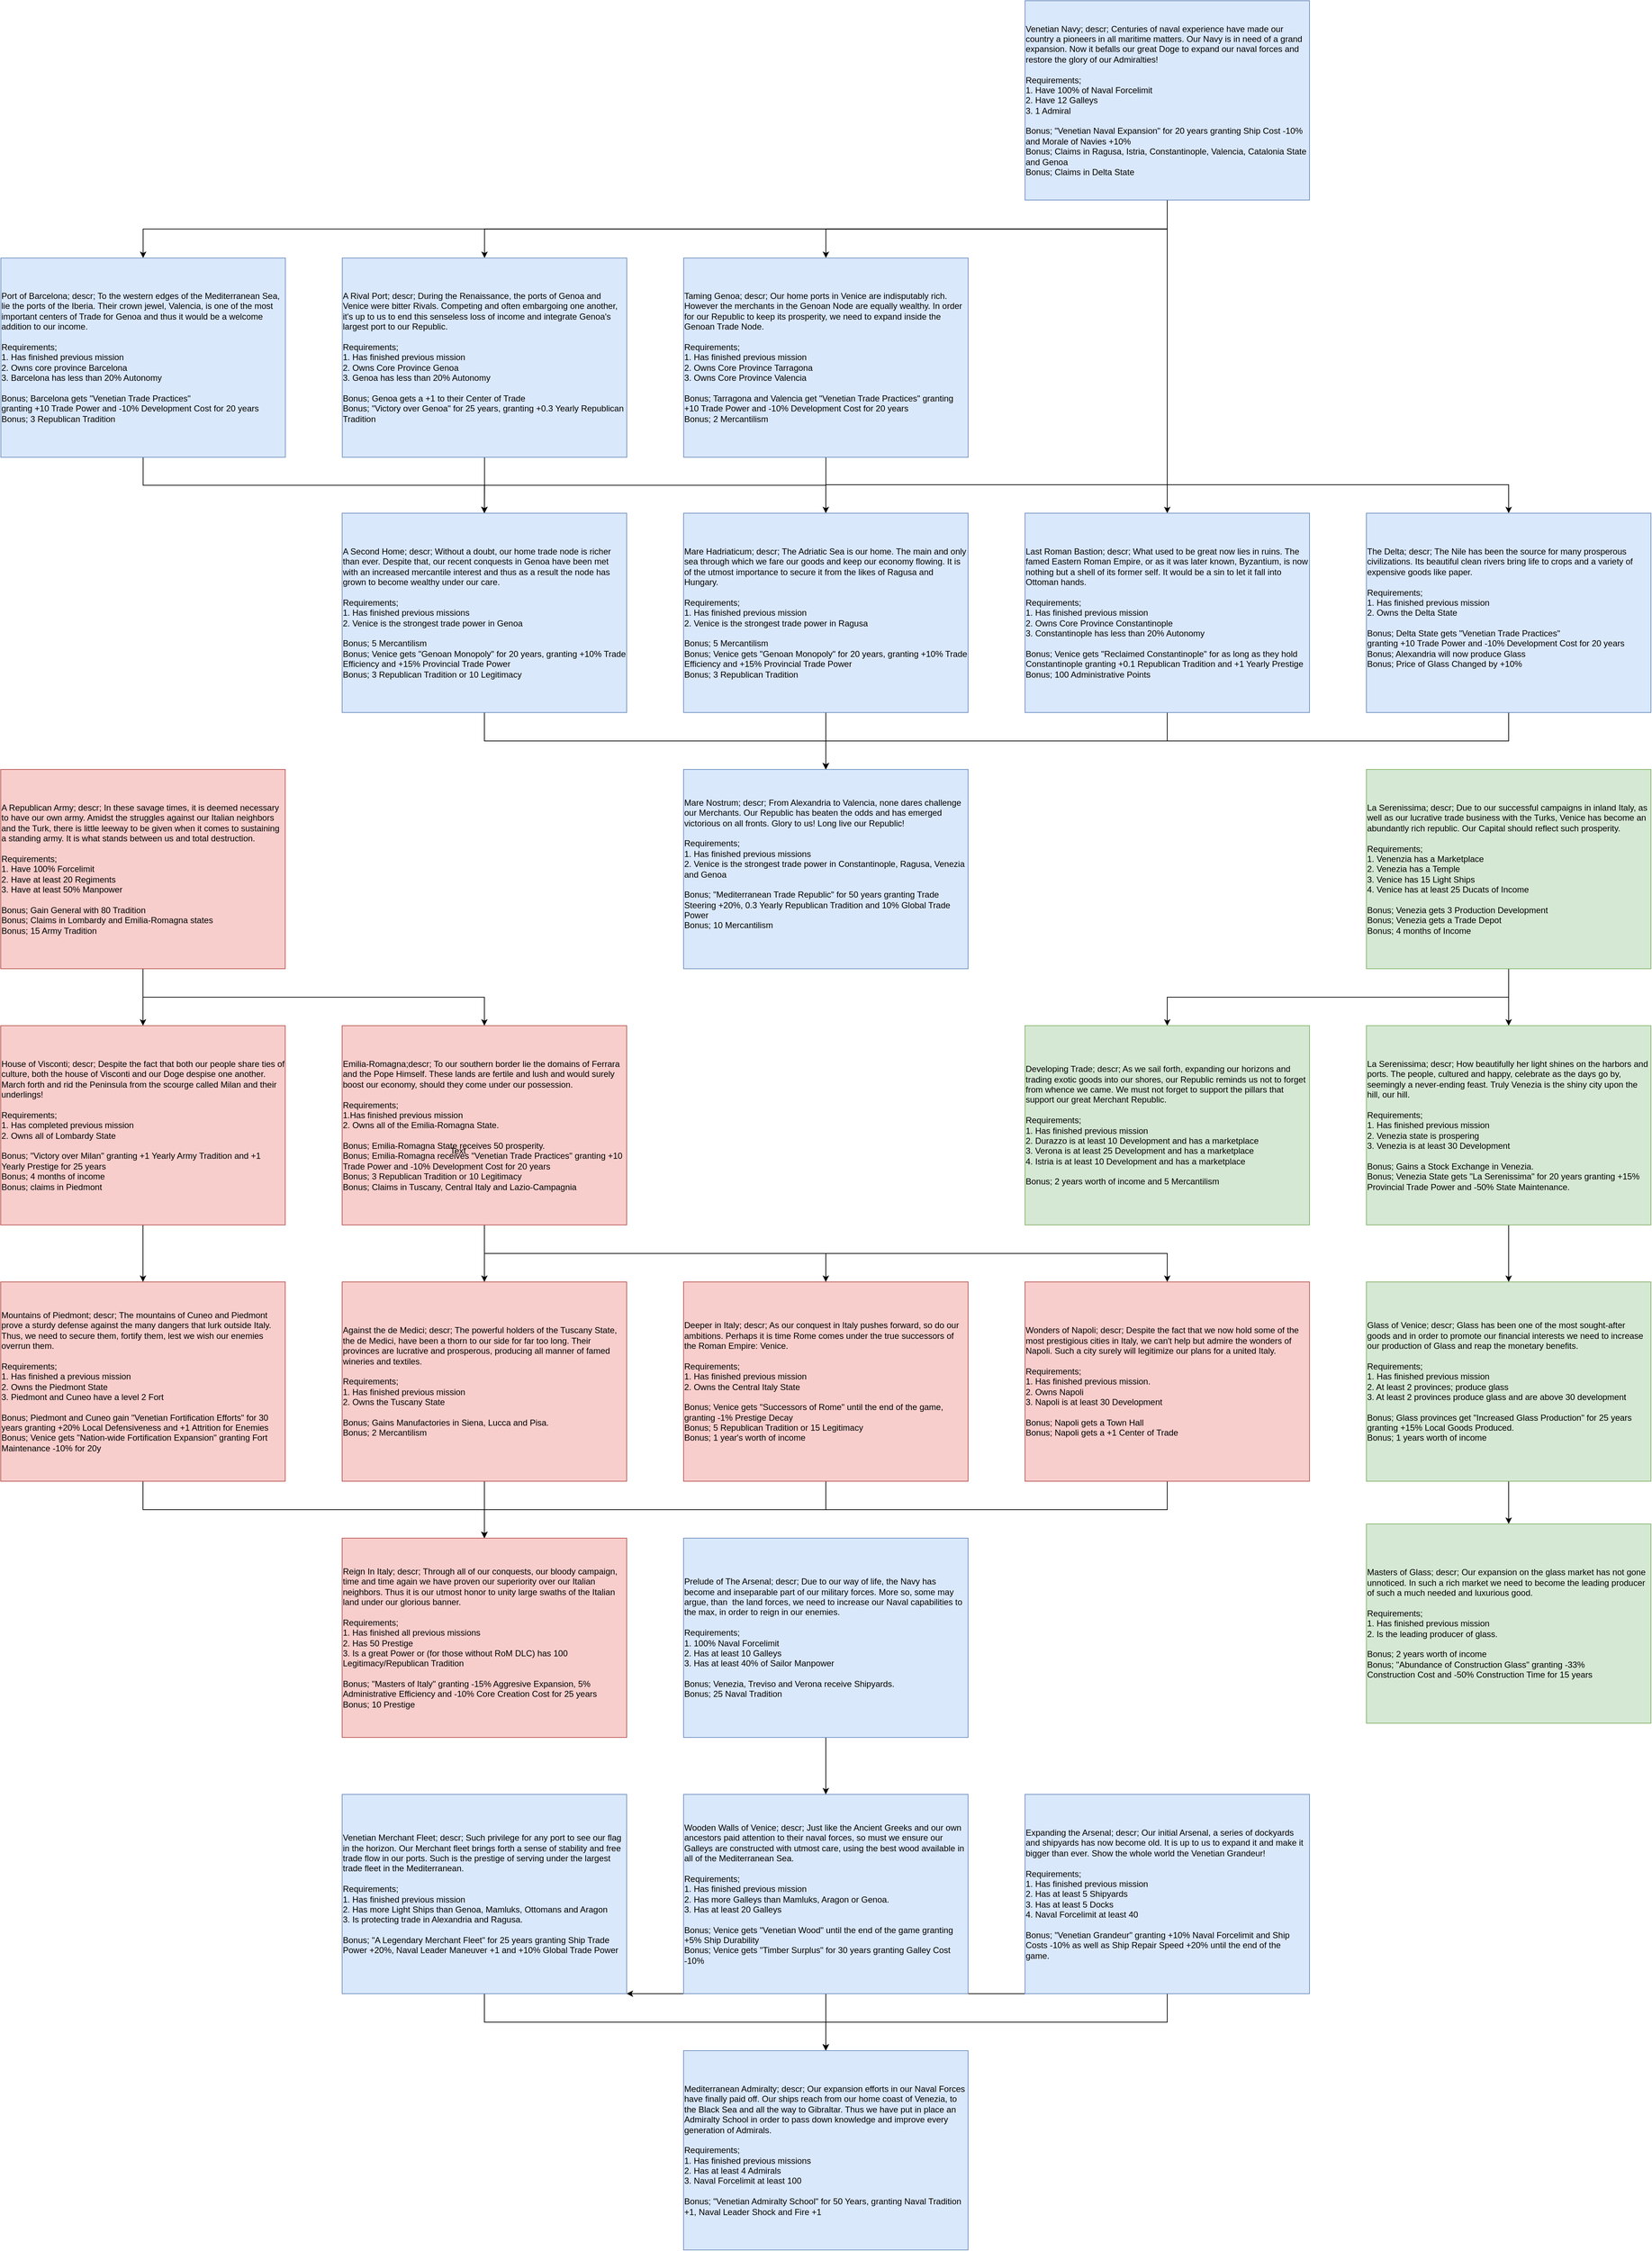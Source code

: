 <mxfile version="12.1.0" type="device" pages="1"><diagram id="4JabhKaW-H3P0D2r_hkA" name="Page-1"><mxGraphModel dx="4516" dy="3804" grid="1" gridSize="10" guides="1" tooltips="1" connect="1" arrows="1" fold="1" page="1" pageScale="1" pageWidth="850" pageHeight="1100" math="0" shadow="0"><root><mxCell id="0"/><mxCell id="1" parent="0"/><mxCell id="ZNYNM8RccO7jdCuCPMHI-1" style="edgeStyle=orthogonalEdgeStyle;rounded=0;orthogonalLoop=1;jettySize=auto;html=1;exitX=0.5;exitY=1;exitDx=0;exitDy=0;fontSize=12;" edge="1" parent="1" source="0lUas-sj8SwPPPNGlS8K-108" target="0lUas-sj8SwPPPNGlS8K-124"><mxGeometry relative="1" as="geometry"/></mxCell><mxCell id="ZNYNM8RccO7jdCuCPMHI-2" style="edgeStyle=orthogonalEdgeStyle;rounded=0;orthogonalLoop=1;jettySize=auto;html=1;exitX=0.5;exitY=1;exitDx=0;exitDy=0;fontSize=12;" edge="1" parent="1" source="0lUas-sj8SwPPPNGlS8K-108" target="0lUas-sj8SwPPPNGlS8K-122"><mxGeometry relative="1" as="geometry"/></mxCell><mxCell id="ZNYNM8RccO7jdCuCPMHI-3" style="edgeStyle=orthogonalEdgeStyle;rounded=0;orthogonalLoop=1;jettySize=auto;html=1;exitX=0.5;exitY=1;exitDx=0;exitDy=0;fontSize=12;" edge="1" parent="1" source="0lUas-sj8SwPPPNGlS8K-108" target="0lUas-sj8SwPPPNGlS8K-127"><mxGeometry relative="1" as="geometry"/></mxCell><mxCell id="ZNYNM8RccO7jdCuCPMHI-6" style="edgeStyle=orthogonalEdgeStyle;rounded=0;orthogonalLoop=1;jettySize=auto;html=1;exitX=0.5;exitY=1;exitDx=0;exitDy=0;fontSize=12;" edge="1" parent="1" source="0lUas-sj8SwPPPNGlS8K-108" target="0lUas-sj8SwPPPNGlS8K-109"><mxGeometry relative="1" as="geometry"/></mxCell><mxCell id="ZNYNM8RccO7jdCuCPMHI-7" style="edgeStyle=orthogonalEdgeStyle;rounded=0;orthogonalLoop=1;jettySize=auto;html=1;exitX=0.5;exitY=1;exitDx=0;exitDy=0;fontSize=12;" edge="1" parent="1" source="0lUas-sj8SwPPPNGlS8K-108" target="0lUas-sj8SwPPPNGlS8K-110"><mxGeometry relative="1" as="geometry"><mxPoint x="660" y="-1230" as="targetPoint"/><Array as="points"><mxPoint x="-40" y="-1520"/><mxPoint x="440" y="-1520"/></Array></mxGeometry></mxCell><mxCell id="ZNYNM8RccO7jdCuCPMHI-8" style="edgeStyle=orthogonalEdgeStyle;rounded=0;orthogonalLoop=1;jettySize=auto;html=1;exitX=0.5;exitY=1;exitDx=0;exitDy=0;fontSize=12;" edge="1" parent="1" source="0lUas-sj8SwPPPNGlS8K-108" target="0lUas-sj8SwPPPNGlS8K-111"><mxGeometry relative="1" as="geometry"><Array as="points"><mxPoint x="-40" y="-1520"/><mxPoint x="-520" y="-1520"/></Array></mxGeometry></mxCell><mxCell id="0lUas-sj8SwPPPNGlS8K-108" value="&lt;div style=&quot;text-align: left; font-size: 12px;&quot;&gt;&lt;span style=&quot;font-size: 12px;&quot;&gt;Venetian Navy; descr; Centuries of naval experience have made our country a pioneers in all maritime matters. Our Navy is in need of a grand expansion. Now it befalls our great Doge to expand our naval forces and restore the glory of our Admiralties!&lt;/span&gt;&lt;/div&gt;&lt;div style=&quot;text-align: left; font-size: 12px;&quot;&gt;&lt;span style=&quot;font-size: 12px;&quot;&gt;&lt;br style=&quot;font-size: 12px;&quot;&gt;&lt;/span&gt;&lt;/div&gt;&lt;div style=&quot;text-align: left; font-size: 12px;&quot;&gt;&lt;span style=&quot;font-size: 12px;&quot;&gt;Requirements;&lt;/span&gt;&lt;/div&gt;&lt;div style=&quot;text-align: left; font-size: 12px;&quot;&gt;&lt;span style=&quot;font-size: 12px;&quot;&gt;1. Have 100% of Naval Forcelimit&lt;/span&gt;&lt;/div&gt;&lt;div style=&quot;text-align: left; font-size: 12px;&quot;&gt;&lt;span style=&quot;font-size: 12px;&quot;&gt;2. Have 12 Galleys&lt;/span&gt;&lt;/div&gt;&lt;div style=&quot;text-align: left; font-size: 12px;&quot;&gt;&lt;span style=&quot;font-size: 12px;&quot;&gt;3. 1 Admiral&lt;/span&gt;&lt;/div&gt;&lt;div style=&quot;text-align: left; font-size: 12px;&quot;&gt;&lt;span style=&quot;font-size: 12px;&quot;&gt;&lt;br style=&quot;font-size: 12px;&quot;&gt;&lt;/span&gt;&lt;/div&gt;&lt;div style=&quot;text-align: left; font-size: 12px;&quot;&gt;&lt;span style=&quot;font-size: 12px;&quot;&gt;Bonus; &quot;Venetian Naval Expansion&quot; for 20 years granting Ship Cost -10% and Morale of Navies +10%&lt;/span&gt;&lt;/div&gt;&lt;div style=&quot;text-align: left; font-size: 12px;&quot;&gt;&lt;span style=&quot;font-size: 12px;&quot;&gt;Bonus; Claims in Ragusa, Istria, Constantinople, Valencia, Catalonia State and Genoa&lt;/span&gt;&lt;/div&gt;&lt;div style=&quot;text-align: left; font-size: 12px;&quot;&gt;&lt;span style=&quot;font-size: 12px;&quot;&gt;Bonus; Claims in Delta State&amp;nbsp;&amp;nbsp;&lt;/span&gt;&lt;/div&gt;" style="rounded=0;whiteSpace=wrap;html=1;fillColor=#dae8fc;strokeColor=#6c8ebf;fontSize=12;" parent="1" vertex="1"><mxGeometry x="-240" y="-2200" width="400" height="280" as="geometry"/></mxCell><mxCell id="ZNYNM8RccO7jdCuCPMHI-11" style="edgeStyle=orthogonalEdgeStyle;rounded=0;orthogonalLoop=1;jettySize=auto;html=1;exitX=0.5;exitY=1;exitDx=0;exitDy=0;fontSize=12;" edge="1" parent="1" source="0lUas-sj8SwPPPNGlS8K-109" target="0lUas-sj8SwPPPNGlS8K-134"><mxGeometry relative="1" as="geometry"/></mxCell><mxCell id="0lUas-sj8SwPPPNGlS8K-109" value="&lt;div style=&quot;text-align: left; font-size: 12px;&quot;&gt;&lt;span style=&quot;font-size: 12px;&quot;&gt;Last Roman Bastion; descr; What used to be great now lies in ruins. The famed Eastern Roman Empire, or as it was later known, Byzantium, is now nothing but a shell of its former self. It would be a sin to let it fall into Ottoman hands.&lt;/span&gt;&lt;/div&gt;&lt;div style=&quot;text-align: left; font-size: 12px;&quot;&gt;&lt;span style=&quot;font-size: 12px;&quot;&gt;&lt;br style=&quot;font-size: 12px;&quot;&gt;&lt;/span&gt;&lt;/div&gt;&lt;div style=&quot;text-align: left; font-size: 12px;&quot;&gt;&lt;span style=&quot;font-size: 12px;&quot;&gt;Requirements;&lt;/span&gt;&lt;/div&gt;&lt;div style=&quot;text-align: left; font-size: 12px;&quot;&gt;&lt;span style=&quot;font-size: 12px;&quot;&gt;1. Has finished previous mission&lt;/span&gt;&lt;/div&gt;&lt;div style=&quot;text-align: left; font-size: 12px;&quot;&gt;&lt;span style=&quot;font-size: 12px;&quot;&gt;2. Owns Core Province Constantinople&lt;/span&gt;&lt;/div&gt;&lt;div style=&quot;text-align: left; font-size: 12px;&quot;&gt;3. Constantinople has less than 20% Autonomy&lt;/div&gt;&lt;div style=&quot;text-align: left; font-size: 12px;&quot;&gt;&lt;br style=&quot;font-size: 12px;&quot;&gt;&lt;/div&gt;&lt;div style=&quot;text-align: left; font-size: 12px;&quot;&gt;Bonus; Venice gets &quot;Reclaimed Constantinople&quot; for as long as they hold Constantinople granting +0.1 Republican Tradition and +1 Yearly Prestige&lt;/div&gt;&lt;div style=&quot;text-align: left; font-size: 12px;&quot;&gt;Bonus; 100 Administrative Points&lt;/div&gt;" style="rounded=0;whiteSpace=wrap;html=1;fillColor=#dae8fc;strokeColor=#6c8ebf;fontSize=12;" parent="1" vertex="1"><mxGeometry x="-240" y="-1480" width="400" height="280" as="geometry"/></mxCell><mxCell id="ZNYNM8RccO7jdCuCPMHI-12" style="edgeStyle=orthogonalEdgeStyle;rounded=0;orthogonalLoop=1;jettySize=auto;html=1;exitX=0.5;exitY=1;exitDx=0;exitDy=0;fontSize=12;" edge="1" parent="1" source="0lUas-sj8SwPPPNGlS8K-110" target="0lUas-sj8SwPPPNGlS8K-134"><mxGeometry relative="1" as="geometry"/></mxCell><mxCell id="0lUas-sj8SwPPPNGlS8K-110" value="&lt;div style=&quot;text-align: left; font-size: 12px;&quot;&gt;&lt;span style=&quot;font-size: 12px;&quot;&gt;The Delta; descr; The Nile has been the source for many prosperous civilizations. Its beautiful clean rivers bring life to crops and a variety of expensive goods like paper.&amp;nbsp;&lt;/span&gt;&lt;/div&gt;&lt;div style=&quot;text-align: left; font-size: 12px;&quot;&gt;&lt;span style=&quot;font-size: 12px;&quot;&gt;&lt;br style=&quot;font-size: 12px;&quot;&gt;&lt;/span&gt;&lt;/div&gt;&lt;div style=&quot;text-align: left; font-size: 12px;&quot;&gt;&lt;span style=&quot;font-size: 12px;&quot;&gt;Requirements;&lt;/span&gt;&lt;/div&gt;&lt;div style=&quot;text-align: left; font-size: 12px;&quot;&gt;&lt;span style=&quot;font-size: 12px;&quot;&gt;1. Has finished previous mission&lt;/span&gt;&lt;/div&gt;&lt;div style=&quot;text-align: left; font-size: 12px;&quot;&gt;&lt;span style=&quot;font-size: 12px;&quot;&gt;2. Owns the Delta State&lt;/span&gt;&lt;/div&gt;&lt;div style=&quot;text-align: left; font-size: 12px;&quot;&gt;&lt;span style=&quot;font-size: 12px;&quot;&gt;&lt;br style=&quot;font-size: 12px;&quot;&gt;&lt;/span&gt;&lt;/div&gt;&lt;div style=&quot;text-align: left; font-size: 12px;&quot;&gt;&lt;span style=&quot;font-size: 12px;&quot;&gt;Bonus; Delta State gets&amp;nbsp;&lt;/span&gt;&lt;span style=&quot;font-size: 12px;&quot;&gt;&quot;Venetian Trade Practices&quot;&lt;/span&gt;&lt;/div&gt;&lt;div style=&quot;text-align: left; font-size: 12px;&quot;&gt;granting +10 Trade Power and -10% Development Cost for 20 years&lt;/div&gt;&lt;div style=&quot;text-align: left; font-size: 12px;&quot;&gt;Bonus; Alexandria will now produce Glass&lt;/div&gt;&lt;div style=&quot;text-align: left; font-size: 12px;&quot;&gt;Bonus; Price of Glass Changed by +10%&amp;nbsp;&lt;/div&gt;&lt;div style=&quot;text-align: left; font-size: 12px;&quot;&gt;&lt;br style=&quot;font-size: 12px;&quot;&gt;&lt;/div&gt;" style="rounded=0;whiteSpace=wrap;html=1;fillColor=#dae8fc;strokeColor=#6c8ebf;fontSize=12;" parent="1" vertex="1"><mxGeometry x="240" y="-1480" width="400" height="280" as="geometry"/></mxCell><mxCell id="ZNYNM8RccO7jdCuCPMHI-10" style="edgeStyle=orthogonalEdgeStyle;rounded=0;orthogonalLoop=1;jettySize=auto;html=1;exitX=0.5;exitY=1;exitDx=0;exitDy=0;fontSize=12;" edge="1" parent="1" source="0lUas-sj8SwPPPNGlS8K-111" target="0lUas-sj8SwPPPNGlS8K-134"><mxGeometry relative="1" as="geometry"/></mxCell><mxCell id="0lUas-sj8SwPPPNGlS8K-111" value="&lt;div style=&quot;text-align: left; font-size: 12px;&quot;&gt;&lt;span style=&quot;font-size: 12px;&quot;&gt;Mare Hadriaticum; descr; The Adriatic Sea is our home. The main and only sea through which we fare our goods and keep our economy flowing. It is of the utmost importance to secure it from the likes of Ragusa and Hungary.&amp;nbsp;&lt;/span&gt;&lt;/div&gt;&lt;div style=&quot;text-align: left; font-size: 12px;&quot;&gt;&lt;span style=&quot;font-size: 12px;&quot;&gt;&lt;br style=&quot;font-size: 12px;&quot;&gt;&lt;/span&gt;&lt;/div&gt;&lt;div style=&quot;text-align: left; font-size: 12px;&quot;&gt;&lt;span style=&quot;font-size: 12px;&quot;&gt;Requirements;&lt;/span&gt;&lt;/div&gt;&lt;div style=&quot;text-align: left; font-size: 12px;&quot;&gt;&lt;span style=&quot;font-size: 12px;&quot;&gt;1. Has finished previous mission&lt;/span&gt;&lt;/div&gt;&lt;div style=&quot;text-align: left; font-size: 12px;&quot;&gt;&lt;span style=&quot;font-size: 12px;&quot;&gt;2. Venice is the strongest trade power in Ragusa&lt;/span&gt;&lt;/div&gt;&lt;div style=&quot;text-align: left; font-size: 12px;&quot;&gt;&lt;span style=&quot;font-size: 12px;&quot;&gt;&lt;br style=&quot;font-size: 12px;&quot;&gt;&lt;/span&gt;&lt;/div&gt;&lt;div style=&quot;text-align: left; font-size: 12px;&quot;&gt;&lt;span style=&quot;font-size: 12px;&quot;&gt;Bonus; 5 Mercantilism&lt;/span&gt;&lt;/div&gt;&lt;div style=&quot;text-align: left; font-size: 12px;&quot;&gt;&lt;span style=&quot;font-size: 12px;&quot;&gt;Bonus;&amp;nbsp;&lt;/span&gt;&lt;span style=&quot;font-size: 12px;&quot;&gt;Venice gets &quot;Genoan Monopoly&quot; for 20 years, granting +10% Trade Efficiency and +15% Provincial Trade Power&lt;/span&gt;&lt;/div&gt;&lt;div style=&quot;text-align: left; font-size: 12px;&quot;&gt;&lt;span style=&quot;font-size: 12px;&quot;&gt;Bonus; 3 Republican Tradition&lt;/span&gt;&lt;/div&gt;" style="rounded=0;whiteSpace=wrap;html=1;fillColor=#dae8fc;strokeColor=#6c8ebf;fontSize=12;" parent="1" vertex="1"><mxGeometry x="-720" y="-1480" width="400" height="280" as="geometry"/></mxCell><mxCell id="0lUas-sj8SwPPPNGlS8K-129" style="edgeStyle=orthogonalEdgeStyle;rounded=0;html=1;entryX=0.5;entryY=0;jettySize=auto;orthogonalLoop=1;fontSize=12;" parent="1" source="0lUas-sj8SwPPPNGlS8K-122" target="0lUas-sj8SwPPPNGlS8K-128" edge="1"><mxGeometry relative="1" as="geometry"/></mxCell><mxCell id="0lUas-sj8SwPPPNGlS8K-122" value="&lt;div style=&quot;text-align: left; font-size: 12px;&quot;&gt;&lt;span style=&quot;font-size: 12px;&quot;&gt;A Rival Port; descr; During the Renaissance, the ports of Genoa and Venice were bitter Rivals. Competing and often embargoing one another, it's up to us to end this senseless loss of income and integrate Genoa's largest port to our Republic.&lt;/span&gt;&lt;/div&gt;&lt;div style=&quot;text-align: left; font-size: 12px;&quot;&gt;&lt;span style=&quot;font-size: 12px;&quot;&gt;&lt;br style=&quot;font-size: 12px;&quot;&gt;&lt;/span&gt;&lt;/div&gt;&lt;div style=&quot;text-align: left; font-size: 12px;&quot;&gt;&lt;span style=&quot;font-size: 12px;&quot;&gt;Requirements;&lt;/span&gt;&lt;/div&gt;&lt;div style=&quot;text-align: left; font-size: 12px;&quot;&gt;&lt;span style=&quot;font-size: 12px;&quot;&gt;1. Has finished previous mission&lt;/span&gt;&lt;/div&gt;&lt;div style=&quot;text-align: left; font-size: 12px;&quot;&gt;&lt;span style=&quot;font-size: 12px;&quot;&gt;2. Owns Core Province Genoa&lt;/span&gt;&lt;/div&gt;&lt;div style=&quot;text-align: left; font-size: 12px;&quot;&gt;&lt;span style=&quot;font-size: 12px;&quot;&gt;3. Genoa has less than 20% Autonomy&lt;/span&gt;&lt;/div&gt;&lt;div style=&quot;text-align: left; font-size: 12px;&quot;&gt;&lt;span style=&quot;font-size: 12px;&quot;&gt;&lt;br style=&quot;font-size: 12px;&quot;&gt;&lt;/span&gt;&lt;/div&gt;&lt;div style=&quot;text-align: left; font-size: 12px;&quot;&gt;&lt;span style=&quot;font-size: 12px;&quot;&gt;Bonus; Genoa gets a +1 to their Center of Trade&lt;/span&gt;&lt;/div&gt;&lt;div style=&quot;text-align: left; font-size: 12px;&quot;&gt;&lt;span style=&quot;font-size: 12px;&quot;&gt;Bonus; &quot;Victory over Genoa&quot; for 25 years, granting +0.3 Yearly Republican Tradition&lt;/span&gt;&lt;/div&gt;" style="rounded=0;whiteSpace=wrap;html=1;fillColor=#dae8fc;strokeColor=#6c8ebf;fontSize=12;" parent="1" vertex="1"><mxGeometry x="-1199.8" y="-1838.571" width="400" height="280" as="geometry"/></mxCell><mxCell id="ZNYNM8RccO7jdCuCPMHI-5" style="edgeStyle=orthogonalEdgeStyle;rounded=0;orthogonalLoop=1;jettySize=auto;html=1;exitX=0.5;exitY=1;exitDx=0;exitDy=0;fontSize=12;" edge="1" parent="1" source="0lUas-sj8SwPPPNGlS8K-124" target="0lUas-sj8SwPPPNGlS8K-128"><mxGeometry relative="1" as="geometry"/></mxCell><mxCell id="0lUas-sj8SwPPPNGlS8K-124" value="&lt;div style=&quot;text-align: left; font-size: 12px;&quot;&gt;&lt;span style=&quot;font-size: 12px;&quot;&gt;Taming Genoa; descr; Our home ports in Venice are indisputably rich. However the merchants in the Genoan Node are equally wealthy. In order for our Republic to keep its prosperity, we need to expand inside the Genoan Trade Node.&lt;/span&gt;&lt;/div&gt;&lt;div style=&quot;text-align: left; font-size: 12px;&quot;&gt;&lt;span style=&quot;font-size: 12px;&quot;&gt;&lt;br style=&quot;font-size: 12px;&quot;&gt;&lt;/span&gt;&lt;/div&gt;&lt;div style=&quot;text-align: left; font-size: 12px;&quot;&gt;&lt;span style=&quot;font-size: 12px;&quot;&gt;Requirements;&lt;/span&gt;&lt;/div&gt;&lt;div style=&quot;text-align: left; font-size: 12px;&quot;&gt;&lt;span style=&quot;font-size: 12px;&quot;&gt;1. Has finished previous mission&lt;/span&gt;&lt;/div&gt;&lt;div style=&quot;text-align: left; font-size: 12px;&quot;&gt;&lt;span style=&quot;font-size: 12px;&quot;&gt;2. Owns Core Province Tarragona&lt;/span&gt;&lt;/div&gt;&lt;div style=&quot;text-align: left; font-size: 12px;&quot;&gt;&lt;span style=&quot;font-size: 12px;&quot;&gt;3. Owns Core Province Valencia&lt;/span&gt;&lt;/div&gt;&lt;div style=&quot;text-align: left; font-size: 12px;&quot;&gt;&lt;span style=&quot;font-size: 12px;&quot;&gt;&lt;br style=&quot;font-size: 12px;&quot;&gt;&lt;/span&gt;&lt;/div&gt;&lt;div style=&quot;text-align: left; font-size: 12px;&quot;&gt;&lt;span style=&quot;font-size: 12px;&quot;&gt;Bonus; Tarragona and Valencia get&amp;nbsp;&lt;/span&gt;&lt;span style=&quot;font-size: 12px;&quot;&gt;&quot;Venetian Trade Practices&quot;&amp;nbsp;&lt;/span&gt;&lt;span style=&quot;font-size: 12px;&quot;&gt;granting +10 Trade Power and -10% Development Cost for 20 years&lt;/span&gt;&lt;/div&gt;&lt;div style=&quot;text-align: left; font-size: 12px;&quot;&gt;&lt;span style=&quot;font-size: 12px;&quot;&gt;Bonus; 2 Mercantilism&lt;/span&gt;&lt;/div&gt;" style="rounded=0;whiteSpace=wrap;html=1;fillColor=#dae8fc;strokeColor=#6c8ebf;fontSize=12;" parent="1" vertex="1"><mxGeometry x="-719.869" y="-1838.571" width="400" height="280" as="geometry"/></mxCell><mxCell id="ZNYNM8RccO7jdCuCPMHI-4" style="edgeStyle=orthogonalEdgeStyle;rounded=0;orthogonalLoop=1;jettySize=auto;html=1;exitX=0.5;exitY=1;exitDx=0;exitDy=0;fontSize=12;" edge="1" parent="1" source="0lUas-sj8SwPPPNGlS8K-127" target="0lUas-sj8SwPPPNGlS8K-128"><mxGeometry relative="1" as="geometry"/></mxCell><mxCell id="0lUas-sj8SwPPPNGlS8K-127" value="&lt;div style=&quot;text-align: left&quot;&gt;&lt;span&gt;Port of Barcelona; descr; To the western edges of the Mediterranean Sea, lie the ports of the Iberia. Their crown jewel, Valencia, is one of the most important centers of Trade for Genoa and thus it would be a welcome addition to our income.&lt;/span&gt;&lt;/div&gt;&lt;div style=&quot;text-align: left&quot;&gt;&lt;span&gt;&lt;br&gt;&lt;/span&gt;&lt;/div&gt;&lt;div style=&quot;text-align: left&quot;&gt;&lt;span&gt;Requirements;&lt;/span&gt;&lt;/div&gt;&lt;div style=&quot;text-align: left&quot;&gt;&lt;span&gt;1. Has finished previous mission&lt;/span&gt;&lt;/div&gt;&lt;div style=&quot;text-align: left&quot;&gt;&lt;span&gt;2. Owns core province Barcelona&lt;/span&gt;&lt;/div&gt;&lt;div style=&quot;text-align: left&quot;&gt;3. Barcelona has less than 20% Autonomy&lt;/div&gt;&lt;div style=&quot;text-align: left&quot;&gt;&lt;br&gt;&lt;/div&gt;&lt;div style=&quot;text-align: left&quot;&gt;Bonus; Barcelona gets &quot;Venetian Trade Practices&quot;&lt;/div&gt;&lt;div style=&quot;text-align: left&quot;&gt;&lt;span&gt;granting +10 Trade Power and -10% Development Cost for 20 years&lt;/span&gt;&lt;/div&gt;&lt;div style=&quot;text-align: left&quot;&gt;&lt;span&gt;Bonus; 3 Republican Tradition&lt;/span&gt;&lt;/div&gt;" style="rounded=0;whiteSpace=wrap;html=1;fillColor=#dae8fc;strokeColor=#6c8ebf;" parent="1" vertex="1"><mxGeometry x="-1679.8" y="-1838.571" width="400" height="280" as="geometry"/></mxCell><mxCell id="ZNYNM8RccO7jdCuCPMHI-9" style="edgeStyle=orthogonalEdgeStyle;rounded=0;orthogonalLoop=1;jettySize=auto;html=1;exitX=0.5;exitY=1;exitDx=0;exitDy=0;fontSize=12;" edge="1" parent="1" source="0lUas-sj8SwPPPNGlS8K-128" target="0lUas-sj8SwPPPNGlS8K-134"><mxGeometry relative="1" as="geometry"/></mxCell><mxCell id="0lUas-sj8SwPPPNGlS8K-128" value="&lt;div style=&quot;text-align: left; font-size: 12px;&quot;&gt;&lt;span style=&quot;font-size: 12px;&quot;&gt;A Second Home; descr; Without a doubt, our home trade node is richer than ever. Despite that, our recent conquests in Genoa have been met with an increased mercantile interest and thus as a result the node has grown to become wealthy under our care.&lt;/span&gt;&lt;/div&gt;&lt;div style=&quot;text-align: left; font-size: 12px;&quot;&gt;&lt;span style=&quot;font-size: 12px;&quot;&gt;&lt;br style=&quot;font-size: 12px;&quot;&gt;&lt;/span&gt;&lt;/div&gt;&lt;div style=&quot;text-align: left; font-size: 12px;&quot;&gt;Requirements;&lt;/div&gt;&lt;div style=&quot;text-align: left; font-size: 12px;&quot;&gt;1. Has finished previous missions&lt;/div&gt;&lt;div style=&quot;text-align: left; font-size: 12px;&quot;&gt;2. Venice is the strongest trade power in Genoa&lt;/div&gt;&lt;div style=&quot;text-align: left; font-size: 12px;&quot;&gt;&lt;br style=&quot;font-size: 12px;&quot;&gt;&lt;/div&gt;&lt;div style=&quot;text-align: left; font-size: 12px;&quot;&gt;Bonus; 5 Mercantilism&lt;/div&gt;&lt;div style=&quot;text-align: left; font-size: 12px;&quot;&gt;Bonus; Venice gets &quot;Genoan Monopoly&quot; for 20 years, granting +10% Trade Efficiency and +15% Provincial Trade Power&lt;/div&gt;&lt;div style=&quot;text-align: left; font-size: 12px;&quot;&gt;Bonus; 3 Republican Tradition or 10 Legitimacy&lt;/div&gt;" style="rounded=0;whiteSpace=wrap;html=1;fillColor=#dae8fc;strokeColor=#6c8ebf;fontSize=12;" parent="1" vertex="1"><mxGeometry x="-1200" y="-1480" width="400" height="280" as="geometry"/></mxCell><mxCell id="0lUas-sj8SwPPPNGlS8K-134" value="&lt;div style=&quot;text-align: left; font-size: 12px;&quot;&gt;&lt;span style=&quot;font-size: 12px;&quot;&gt;Mare Nostrum; descr; From Alexandria to Valencia, none dares challenge our Merchants. Our Republic has beaten the odds and has emerged victorious on all fronts. Glory to us! Long live our Republic!&lt;/span&gt;&lt;/div&gt;&lt;div style=&quot;text-align: left; font-size: 12px;&quot;&gt;&lt;span style=&quot;font-size: 12px;&quot;&gt;&lt;br style=&quot;font-size: 12px;&quot;&gt;&lt;/span&gt;&lt;/div&gt;&lt;div style=&quot;text-align: left; font-size: 12px;&quot;&gt;&lt;span style=&quot;font-size: 12px;&quot;&gt;Requirements;&lt;/span&gt;&lt;/div&gt;&lt;div style=&quot;text-align: left; font-size: 12px;&quot;&gt;&lt;span style=&quot;font-size: 12px;&quot;&gt;1. Has finished previous missions&lt;/span&gt;&lt;/div&gt;&lt;div style=&quot;text-align: left; font-size: 12px;&quot;&gt;&lt;span style=&quot;font-size: 12px;&quot;&gt;2. Venice is the strongest trade power in Constantinople, Ragusa, Venezia and Genoa&lt;/span&gt;&lt;/div&gt;&lt;div style=&quot;text-align: left; font-size: 12px;&quot;&gt;&lt;span style=&quot;font-size: 12px;&quot;&gt;&lt;br style=&quot;font-size: 12px;&quot;&gt;&lt;/span&gt;&lt;/div&gt;&lt;div style=&quot;text-align: left; font-size: 12px;&quot;&gt;&lt;span style=&quot;font-size: 12px;&quot;&gt;Bonus; &quot;Mediterranean Trade Republic&quot; for 50 years granting Trade Steering +20%, 0.3 Yearly Republican Tradition and 10% Global Trade Power&lt;/span&gt;&lt;/div&gt;&lt;div style=&quot;text-align: left; font-size: 12px;&quot;&gt;Bonus; 10 Mercantilism&lt;/div&gt;&lt;div style=&quot;text-align: left; font-size: 12px;&quot;&gt;&lt;br style=&quot;font-size: 12px;&quot;&gt;&lt;/div&gt;" style="rounded=0;whiteSpace=wrap;html=1;fillColor=#dae8fc;strokeColor=#6c8ebf;fontSize=12;" parent="1" vertex="1"><mxGeometry x="-720" y="-1120" width="400" height="280" as="geometry"/></mxCell><mxCell id="4WnLQPnZEEJPxPqRlxaz-3" style="edgeStyle=orthogonalEdgeStyle;rounded=0;html=1;jettySize=auto;orthogonalLoop=1;fontSize=12;" parent="1" source="4WnLQPnZEEJPxPqRlxaz-1" target="4WnLQPnZEEJPxPqRlxaz-2" edge="1"><mxGeometry relative="1" as="geometry"/></mxCell><mxCell id="4WnLQPnZEEJPxPqRlxaz-1" value="&lt;div style=&quot;text-align: left&quot;&gt;&lt;span&gt;House of Visconti; descr; Despite the fact that both our people share ties of culture, both the house of Visconti and our Doge despise one another. March forth and rid the Peninsula from the scourge called Milan and their underlings!&lt;/span&gt;&lt;/div&gt;&lt;div style=&quot;text-align: left&quot;&gt;&lt;span&gt;&lt;br&gt;&lt;/span&gt;&lt;/div&gt;&lt;div style=&quot;text-align: left&quot;&gt;&lt;span&gt;Requirements;&lt;/span&gt;&lt;/div&gt;&lt;div style=&quot;text-align: left&quot;&gt;&lt;span&gt;1. Has completed previous mission&lt;/span&gt;&lt;/div&gt;&lt;div style=&quot;text-align: left&quot;&gt;&lt;span&gt;2. Owns all of Lombardy State&lt;/span&gt;&lt;/div&gt;&lt;div style=&quot;text-align: left&quot;&gt;&lt;span&gt;&lt;br&gt;&lt;/span&gt;&lt;/div&gt;&lt;div style=&quot;text-align: left&quot;&gt;&lt;span&gt;Bonus; &quot;Victory over Milan&quot; granting +1 Yearly Army Tradition and +1 Yearly Prestige for 25 years&lt;br&gt;Bonus; 4 months of income&lt;/span&gt;&lt;/div&gt;&lt;div style=&quot;text-align: left&quot;&gt;&lt;span&gt;Bonus; claims in Piedmont&lt;/span&gt;&lt;/div&gt;" style="rounded=0;whiteSpace=wrap;html=1;fillColor=#f8cecc;strokeColor=#b85450;" parent="1" vertex="1"><mxGeometry x="-1680" y="-760" width="400" height="280" as="geometry"/></mxCell><mxCell id="ZNYNM8RccO7jdCuCPMHI-19" style="edgeStyle=orthogonalEdgeStyle;rounded=0;orthogonalLoop=1;jettySize=auto;html=1;exitX=0.5;exitY=1;exitDx=0;exitDy=0;fontSize=12;" edge="1" parent="1" source="4WnLQPnZEEJPxPqRlxaz-2" target="4WnLQPnZEEJPxPqRlxaz-11"><mxGeometry relative="1" as="geometry"/></mxCell><mxCell id="4WnLQPnZEEJPxPqRlxaz-2" value="&lt;div style=&quot;text-align: left&quot;&gt;&lt;span&gt;Mountains of Piedmont; descr; The mountains of Cuneo and Piedmont prove a sturdy defense against the many dangers that lurk outside Italy. Thus, we need to secure them, fortify them, lest we wish our enemies overrun them.&lt;/span&gt;&lt;/div&gt;&lt;div style=&quot;text-align: left&quot;&gt;&lt;span&gt;&lt;br&gt;&lt;/span&gt;&lt;/div&gt;&lt;div style=&quot;text-align: left&quot;&gt;Requirements;&lt;/div&gt;&lt;div style=&quot;text-align: left&quot;&gt;1. Has finished a previous mission&lt;/div&gt;&lt;div style=&quot;text-align: left&quot;&gt;2. Owns the Piedmont State&lt;/div&gt;&lt;div style=&quot;text-align: left&quot;&gt;3. Piedmont and Cuneo have a level 2 Fort&lt;/div&gt;&lt;div style=&quot;text-align: left&quot;&gt;&lt;br&gt;&lt;/div&gt;&lt;div style=&quot;text-align: left&quot;&gt;Bonus; Piedmont and Cuneo gain &quot;Venetian Fortification Efforts&quot; for 30 years granting +20% Local Defensiveness and +1 Attrition for Enemies&lt;/div&gt;&lt;div style=&quot;text-align: left&quot;&gt;Bonus; Venice gets &quot;Nation-wide Fortification Expansion&quot; granting Fort Maintenance -10% for 20y&lt;/div&gt;" style="rounded=0;whiteSpace=wrap;html=1;fillColor=#f8cecc;strokeColor=#b85450;" parent="1" vertex="1"><mxGeometry x="-1680" y="-400" width="400" height="280" as="geometry"/></mxCell><mxCell id="ZNYNM8RccO7jdCuCPMHI-16" style="edgeStyle=orthogonalEdgeStyle;rounded=0;orthogonalLoop=1;jettySize=auto;html=1;exitX=0.5;exitY=1;exitDx=0;exitDy=0;fontSize=12;" edge="1" parent="1" source="4WnLQPnZEEJPxPqRlxaz-4" target="4WnLQPnZEEJPxPqRlxaz-6"><mxGeometry relative="1" as="geometry"/></mxCell><mxCell id="ZNYNM8RccO7jdCuCPMHI-17" style="edgeStyle=orthogonalEdgeStyle;rounded=0;orthogonalLoop=1;jettySize=auto;html=1;exitX=0.5;exitY=1;exitDx=0;exitDy=0;fontSize=12;" edge="1" parent="1" source="4WnLQPnZEEJPxPqRlxaz-4" target="4WnLQPnZEEJPxPqRlxaz-7"><mxGeometry relative="1" as="geometry"/></mxCell><mxCell id="ZNYNM8RccO7jdCuCPMHI-18" style="edgeStyle=orthogonalEdgeStyle;rounded=0;orthogonalLoop=1;jettySize=auto;html=1;exitX=0.5;exitY=1;exitDx=0;exitDy=0;fontSize=12;" edge="1" parent="1" source="4WnLQPnZEEJPxPqRlxaz-4" target="4WnLQPnZEEJPxPqRlxaz-9"><mxGeometry relative="1" as="geometry"/></mxCell><mxCell id="4WnLQPnZEEJPxPqRlxaz-4" value="&lt;div style=&quot;text-align: left; font-size: 12px;&quot;&gt;&lt;span style=&quot;font-size: 12px;&quot;&gt;Emilia-Romagna;descr; To our southern border lie the domains of Ferrara and the Pope Himself. These lands are fertile and lush and would surely boost our economy, should they come under our possession.&lt;/span&gt;&lt;/div&gt;&lt;div style=&quot;text-align: left; font-size: 12px;&quot;&gt;&lt;span style=&quot;font-size: 12px;&quot;&gt;&lt;br style=&quot;font-size: 12px;&quot;&gt;&lt;/span&gt;&lt;/div&gt;&lt;div style=&quot;text-align: left; font-size: 12px;&quot;&gt;&lt;span style=&quot;font-size: 12px;&quot;&gt;Requirements;&lt;/span&gt;&lt;/div&gt;&lt;div style=&quot;text-align: left; font-size: 12px;&quot;&gt;&lt;span style=&quot;font-size: 12px;&quot;&gt;1.Has finished previous mission&lt;/span&gt;&lt;/div&gt;&lt;div style=&quot;text-align: left; font-size: 12px;&quot;&gt;&lt;span style=&quot;font-size: 12px;&quot;&gt;2. Owns all of the Emilia-Romagna State.&lt;/span&gt;&lt;/div&gt;&lt;div style=&quot;text-align: left; font-size: 12px;&quot;&gt;&lt;span style=&quot;font-size: 12px;&quot;&gt;&lt;br style=&quot;font-size: 12px;&quot;&gt;&lt;/span&gt;&lt;/div&gt;&lt;div style=&quot;text-align: left; font-size: 12px;&quot;&gt;&lt;span style=&quot;font-size: 12px;&quot;&gt;Bonus; Emilia-Romagna State receives 50 prosperity.&lt;/span&gt;&lt;/div&gt;&lt;div style=&quot;text-align: left; font-size: 12px;&quot;&gt;&lt;span style=&quot;font-size: 12px;&quot;&gt;Bonus; Emilia-Romagna receives&amp;nbsp;&lt;/span&gt;&lt;span style=&quot;font-size: 12px;&quot;&gt;&quot;Venetian Trade Practices&quot;&amp;nbsp;&lt;/span&gt;&lt;span style=&quot;font-size: 12px;&quot;&gt;granting +10 Trade Power and -10% Development Cost for 20 years&lt;/span&gt;&lt;/div&gt;&lt;div style=&quot;text-align: left; font-size: 12px;&quot;&gt;&lt;span style=&quot;font-size: 12px;&quot;&gt;Bonus; 3 Republican Tradition or 10 Legitimacy&lt;/span&gt;&lt;/div&gt;&lt;div style=&quot;text-align: left; font-size: 12px;&quot;&gt;&lt;span style=&quot;font-size: 12px;&quot;&gt;Bonus; Claims in Tuscany, Central Italy and Lazio-Campagnia&amp;nbsp;&lt;/span&gt;&lt;/div&gt;" style="rounded=0;whiteSpace=wrap;html=1;fillColor=#f8cecc;strokeColor=#b85450;fontSize=12;" parent="1" vertex="1"><mxGeometry x="-1200" y="-760" width="400" height="280" as="geometry"/></mxCell><mxCell id="ZNYNM8RccO7jdCuCPMHI-22" style="edgeStyle=orthogonalEdgeStyle;rounded=0;orthogonalLoop=1;jettySize=auto;html=1;exitX=0.5;exitY=1;exitDx=0;exitDy=0;fontSize=12;" edge="1" parent="1" source="4WnLQPnZEEJPxPqRlxaz-6" target="4WnLQPnZEEJPxPqRlxaz-11"><mxGeometry relative="1" as="geometry"/></mxCell><mxCell id="4WnLQPnZEEJPxPqRlxaz-6" value="&lt;div style=&quot;text-align: left; font-size: 12px;&quot;&gt;&lt;span style=&quot;font-size: 12px;&quot;&gt;Against the de Medici; descr; The powerful holders of the Tuscany State, the de Medici, have been a thorn to our side for far too long. Their provinces are lucrative and prosperous, producing all manner of famed wineries and textiles.&lt;/span&gt;&lt;/div&gt;&lt;div style=&quot;text-align: left; font-size: 12px;&quot;&gt;&lt;span style=&quot;font-size: 12px;&quot;&gt;&lt;br style=&quot;font-size: 12px;&quot;&gt;&lt;/span&gt;&lt;/div&gt;&lt;div style=&quot;text-align: left; font-size: 12px;&quot;&gt;&lt;span style=&quot;font-size: 12px;&quot;&gt;Requirements;&lt;/span&gt;&lt;/div&gt;&lt;div style=&quot;text-align: left; font-size: 12px;&quot;&gt;&lt;span style=&quot;font-size: 12px;&quot;&gt;1. Has finished previous mission&lt;/span&gt;&lt;/div&gt;&lt;div style=&quot;text-align: left; font-size: 12px;&quot;&gt;&lt;span style=&quot;font-size: 12px;&quot;&gt;2. Owns the Tuscany State&lt;/span&gt;&lt;/div&gt;&lt;div style=&quot;text-align: left; font-size: 12px;&quot;&gt;&lt;br style=&quot;font-size: 12px;&quot;&gt;&lt;/div&gt;&lt;div style=&quot;text-align: left; font-size: 12px;&quot;&gt;Bonus; Gains Manufactories in Siena, Lucca and Pisa.&lt;/div&gt;&lt;div style=&quot;text-align: left; font-size: 12px;&quot;&gt;Bonus; 2 Mercantilism&lt;/div&gt;" style="rounded=0;whiteSpace=wrap;html=1;fillColor=#f8cecc;strokeColor=#b85450;fontSize=12;" parent="1" vertex="1"><mxGeometry x="-1200" y="-400" width="400" height="280" as="geometry"/></mxCell><mxCell id="ZNYNM8RccO7jdCuCPMHI-20" style="edgeStyle=orthogonalEdgeStyle;rounded=0;orthogonalLoop=1;jettySize=auto;html=1;exitX=0.5;exitY=1;exitDx=0;exitDy=0;fontSize=12;" edge="1" parent="1" source="4WnLQPnZEEJPxPqRlxaz-7" target="4WnLQPnZEEJPxPqRlxaz-11"><mxGeometry relative="1" as="geometry"/></mxCell><mxCell id="4WnLQPnZEEJPxPqRlxaz-7" value="&lt;div style=&quot;text-align: left; font-size: 12px;&quot;&gt;&lt;span style=&quot;font-size: 12px;&quot;&gt;Deeper in Italy; descr; As our conquest in Italy pushes forward, so do our ambitions. Perhaps it is time Rome comes under the true successors of the Roman Empire: Venice.&lt;/span&gt;&lt;/div&gt;&lt;div style=&quot;text-align: left; font-size: 12px;&quot;&gt;&lt;span style=&quot;font-size: 12px;&quot;&gt;&lt;br style=&quot;font-size: 12px;&quot;&gt;&lt;/span&gt;&lt;/div&gt;&lt;div style=&quot;text-align: left; font-size: 12px;&quot;&gt;&lt;span style=&quot;font-size: 12px;&quot;&gt;Requirements;&lt;/span&gt;&lt;/div&gt;&lt;div style=&quot;text-align: left; font-size: 12px;&quot;&gt;&lt;span style=&quot;font-size: 12px;&quot;&gt;1. Has finished previous mission&lt;/span&gt;&lt;/div&gt;&lt;div style=&quot;text-align: left; font-size: 12px;&quot;&gt;&lt;span style=&quot;font-size: 12px;&quot;&gt;2. Owns the Central Italy State&lt;/span&gt;&lt;/div&gt;&lt;div style=&quot;text-align: left; font-size: 12px;&quot;&gt;&lt;span style=&quot;font-size: 12px;&quot;&gt;&lt;br style=&quot;font-size: 12px;&quot;&gt;&lt;/span&gt;&lt;/div&gt;&lt;div style=&quot;text-align: left; font-size: 12px;&quot;&gt;&lt;span style=&quot;font-size: 12px;&quot;&gt;Bonus; Venice gets &quot;Successors of Rome&quot; until the end of the game, granting -1% Prestige Decay&lt;/span&gt;&lt;/div&gt;&lt;div style=&quot;text-align: left; font-size: 12px;&quot;&gt;&lt;span style=&quot;font-size: 12px;&quot;&gt;Bonus; 5 Republican Tradition or 15 Legitimacy&lt;/span&gt;&lt;/div&gt;&lt;div style=&quot;text-align: left; font-size: 12px;&quot;&gt;&lt;span style=&quot;font-size: 12px;&quot;&gt;Bonus; 1 year's worth of income&lt;/span&gt;&lt;/div&gt;" style="rounded=0;whiteSpace=wrap;html=1;fillColor=#f8cecc;strokeColor=#b85450;fontSize=12;" parent="1" vertex="1"><mxGeometry x="-720" y="-400" width="400" height="280" as="geometry"/></mxCell><mxCell id="ZNYNM8RccO7jdCuCPMHI-21" style="edgeStyle=orthogonalEdgeStyle;rounded=0;orthogonalLoop=1;jettySize=auto;html=1;exitX=0.5;exitY=1;exitDx=0;exitDy=0;fontSize=12;" edge="1" parent="1" source="4WnLQPnZEEJPxPqRlxaz-9" target="4WnLQPnZEEJPxPqRlxaz-11"><mxGeometry relative="1" as="geometry"/></mxCell><mxCell id="4WnLQPnZEEJPxPqRlxaz-9" value="&lt;div style=&quot;text-align: left; font-size: 12px;&quot;&gt;&lt;span style=&quot;font-size: 12px;&quot;&gt;Wonders of Napoli; descr; Despite the fact that we now hold some of the most prestigious cities in Italy, we can't help but admire the wonders of Napoli. Such a city surely will legitimize our plans for a united Italy.&lt;/span&gt;&lt;/div&gt;&lt;div style=&quot;text-align: left; font-size: 12px;&quot;&gt;&lt;span style=&quot;font-size: 12px;&quot;&gt;&lt;br style=&quot;font-size: 12px;&quot;&gt;&lt;/span&gt;&lt;/div&gt;&lt;div style=&quot;text-align: left; font-size: 12px;&quot;&gt;&lt;span style=&quot;font-size: 12px;&quot;&gt;Requirements;&lt;/span&gt;&lt;/div&gt;&lt;div style=&quot;text-align: left; font-size: 12px;&quot;&gt;&lt;span style=&quot;font-size: 12px;&quot;&gt;1. Has finished previous mission.&lt;/span&gt;&lt;/div&gt;&lt;div style=&quot;text-align: left; font-size: 12px;&quot;&gt;&lt;span style=&quot;font-size: 12px;&quot;&gt;2. Owns Napoli&lt;/span&gt;&lt;/div&gt;&lt;div style=&quot;text-align: left; font-size: 12px;&quot;&gt;3. Napoli is at least 30 Development&lt;/div&gt;&lt;div style=&quot;text-align: left; font-size: 12px;&quot;&gt;&lt;br style=&quot;font-size: 12px;&quot;&gt;&lt;/div&gt;&lt;div style=&quot;text-align: left; font-size: 12px;&quot;&gt;Bonus; Napoli gets a Town Hall&amp;nbsp;&lt;/div&gt;&lt;div style=&quot;text-align: left; font-size: 12px;&quot;&gt;&lt;span style=&quot;font-size: 12px;&quot;&gt;Bonus; Napoli gets a +1 Center of Trade&lt;/span&gt;&lt;/div&gt;" style="rounded=0;whiteSpace=wrap;html=1;fillColor=#f8cecc;strokeColor=#b85450;fontSize=12;" parent="1" vertex="1"><mxGeometry x="-240" y="-400" width="400" height="280" as="geometry"/></mxCell><mxCell id="4WnLQPnZEEJPxPqRlxaz-11" value="&lt;div style=&quot;text-align: left&quot;&gt;&lt;span&gt;Reign In Italy; descr; Through all of our conquests, our bloody campaign, time and time again we have proven our superiority over our Italian neighbors. Thus it is our utmost honor to unity large swaths of the Italian land under our glorious banner.&lt;/span&gt;&lt;/div&gt;&lt;div style=&quot;text-align: left&quot;&gt;&lt;br&gt;&lt;/div&gt;&lt;div style=&quot;text-align: left&quot;&gt;Requirements;&lt;/div&gt;&lt;div style=&quot;text-align: left&quot;&gt;1. Has finished all previous missions&lt;/div&gt;&lt;div style=&quot;text-align: left&quot;&gt;2. Has 50 Prestige&lt;/div&gt;&lt;div style=&quot;text-align: left&quot;&gt;3. Is a great Power or (for those without RoM DLC) has 100 Legitimacy/Republican Tradition&lt;/div&gt;&lt;div style=&quot;text-align: left&quot;&gt;&lt;br&gt;&lt;/div&gt;&lt;div style=&quot;text-align: left&quot;&gt;Bonus; &quot;Masters of Italy&quot; granting -15% Aggresive Expansion, 5% Administrative Efficiency and -10% Core Creation Cost for 25 years&lt;/div&gt;&lt;div style=&quot;text-align: left&quot;&gt;Bonus; 10 Prestige&lt;/div&gt;" style="rounded=0;whiteSpace=wrap;html=1;fillColor=#f8cecc;strokeColor=#b85450;" parent="1" vertex="1"><mxGeometry x="-1200" y="-40" width="400" height="280" as="geometry"/></mxCell><mxCell id="4WnLQPnZEEJPxPqRlxaz-18" style="edgeStyle=orthogonalEdgeStyle;rounded=0;html=1;jettySize=auto;orthogonalLoop=1;fontSize=12;" parent="1" source="4WnLQPnZEEJPxPqRlxaz-16" target="4WnLQPnZEEJPxPqRlxaz-17" edge="1"><mxGeometry relative="1" as="geometry"/></mxCell><mxCell id="ZNYNM8RccO7jdCuCPMHI-13" style="edgeStyle=orthogonalEdgeStyle;rounded=0;orthogonalLoop=1;jettySize=auto;html=1;exitX=0.5;exitY=1;exitDx=0;exitDy=0;fontSize=12;" edge="1" parent="1" source="4WnLQPnZEEJPxPqRlxaz-16" target="4WnLQPnZEEJPxPqRlxaz-19"><mxGeometry relative="1" as="geometry"/></mxCell><mxCell id="4WnLQPnZEEJPxPqRlxaz-16" value="&lt;div style=&quot;text-align: left; font-size: 12px;&quot;&gt;&lt;span style=&quot;font-size: 12px;&quot;&gt;La Serenissima; descr; Due to our successful campaigns in inland Italy, as well as our lucrative trade business with the Turks, Venice has become an abundantly rich republic. Our Capital should reflect such prosperity.&lt;/span&gt;&lt;/div&gt;&lt;div style=&quot;text-align: left; font-size: 12px;&quot;&gt;&lt;span style=&quot;font-size: 12px;&quot;&gt;&lt;br style=&quot;font-size: 12px;&quot;&gt;&lt;/span&gt;&lt;/div&gt;&lt;div style=&quot;text-align: left; font-size: 12px;&quot;&gt;&lt;span style=&quot;font-size: 12px;&quot;&gt;Requirements;&lt;/span&gt;&lt;/div&gt;&lt;div style=&quot;text-align: left; font-size: 12px;&quot;&gt;&lt;span style=&quot;font-size: 12px;&quot;&gt;1. Venenzia has a Marketplace&lt;/span&gt;&lt;/div&gt;&lt;div style=&quot;text-align: left; font-size: 12px;&quot;&gt;&lt;span style=&quot;font-size: 12px;&quot;&gt;2. Venezia has a Temple&lt;/span&gt;&lt;/div&gt;&lt;div style=&quot;text-align: left; font-size: 12px;&quot;&gt;&lt;span style=&quot;font-size: 12px;&quot;&gt;3. Venice has 15 Light Ships&lt;/span&gt;&lt;/div&gt;&lt;div style=&quot;text-align: left; font-size: 12px;&quot;&gt;&lt;span style=&quot;font-size: 12px;&quot;&gt;4. Venice has at least 25 Ducats of Income&lt;/span&gt;&lt;/div&gt;&lt;div style=&quot;text-align: left; font-size: 12px;&quot;&gt;&lt;span style=&quot;font-size: 12px;&quot;&gt;&lt;br style=&quot;font-size: 12px;&quot;&gt;&lt;/span&gt;&lt;/div&gt;&lt;div style=&quot;text-align: left; font-size: 12px;&quot;&gt;&lt;span style=&quot;font-size: 12px;&quot;&gt;Bonus; Venezia gets 3 Production Development&lt;/span&gt;&lt;/div&gt;&lt;div style=&quot;text-align: left; font-size: 12px;&quot;&gt;&lt;span style=&quot;font-size: 12px;&quot;&gt;Bonus; Venezia gets a Trade Depot&lt;/span&gt;&lt;/div&gt;&lt;div style=&quot;text-align: left; font-size: 12px;&quot;&gt;&lt;span style=&quot;font-size: 12px;&quot;&gt;Bonus; 4 months of Income&lt;/span&gt;&lt;/div&gt;" style="rounded=0;whiteSpace=wrap;html=1;fillColor=#d5e8d4;strokeColor=#82b366;fontSize=12;" parent="1" vertex="1"><mxGeometry x="240" y="-1120" width="400" height="280" as="geometry"/></mxCell><mxCell id="4WnLQPnZEEJPxPqRlxaz-22" style="edgeStyle=orthogonalEdgeStyle;rounded=0;html=1;entryX=0.5;entryY=0;jettySize=auto;orthogonalLoop=1;fontSize=12;" parent="1" source="4WnLQPnZEEJPxPqRlxaz-17" target="4WnLQPnZEEJPxPqRlxaz-21" edge="1"><mxGeometry relative="1" as="geometry"/></mxCell><mxCell id="4WnLQPnZEEJPxPqRlxaz-17" value="&lt;div style=&quot;text-align: left; font-size: 12px;&quot;&gt;&lt;span style=&quot;font-size: 12px;&quot;&gt;La Serenissima; descr; How beautifully her light shines on the harbors and ports. The people, cultured and happy, celebrate as the days go by, seemingly a never-ending feast. Truly Venezia is the shiny city upon the hill, our hill.&lt;/span&gt;&lt;/div&gt;&lt;div style=&quot;text-align: left; font-size: 12px;&quot;&gt;&lt;span style=&quot;font-size: 12px;&quot;&gt;&lt;br style=&quot;font-size: 12px;&quot;&gt;&lt;/span&gt;&lt;/div&gt;&lt;div style=&quot;text-align: left; font-size: 12px;&quot;&gt;&lt;span style=&quot;font-size: 12px;&quot;&gt;Requirements;&lt;/span&gt;&lt;/div&gt;&lt;div style=&quot;text-align: left; font-size: 12px;&quot;&gt;&lt;span style=&quot;font-size: 12px;&quot;&gt;1. Has finished previous mission&lt;/span&gt;&lt;/div&gt;&lt;div style=&quot;text-align: left; font-size: 12px;&quot;&gt;&lt;span style=&quot;font-size: 12px;&quot;&gt;2. Venezia state is prospering&lt;/span&gt;&lt;/div&gt;&lt;div style=&quot;text-align: left; font-size: 12px;&quot;&gt;&lt;span style=&quot;font-size: 12px;&quot;&gt;3. Venezia is at least 30 Development&lt;/span&gt;&lt;/div&gt;&lt;div style=&quot;text-align: left; font-size: 12px;&quot;&gt;&lt;span style=&quot;font-size: 12px;&quot;&gt;&lt;br style=&quot;font-size: 12px;&quot;&gt;&lt;/span&gt;&lt;/div&gt;&lt;div style=&quot;text-align: left; font-size: 12px;&quot;&gt;&lt;span style=&quot;font-size: 12px;&quot;&gt;Bonus; Gains a Stock Exchange in Venezia.&lt;br style=&quot;font-size: 12px;&quot;&gt;Bonus; Venezia State gets &quot;La Serenissima&quot; for 20 years granting +15% Provincial Trade Power and -50% State Maintenance.&lt;/span&gt;&lt;/div&gt;" style="rounded=0;whiteSpace=wrap;html=1;fillColor=#d5e8d4;strokeColor=#82b366;fontSize=12;" parent="1" vertex="1"><mxGeometry x="240" y="-760" width="400" height="280" as="geometry"/></mxCell><mxCell id="4WnLQPnZEEJPxPqRlxaz-19" value="&lt;div style=&quot;text-align: left; font-size: 12px;&quot;&gt;&lt;span style=&quot;font-size: 12px;&quot;&gt;Developing Trade; descr; As we sail forth, expanding our horizons and trading exotic goods into our shores, our Republic reminds us not to forget from whence we came. We must not forget to support the pillars that support our great Merchant Republic.&lt;/span&gt;&lt;/div&gt;&lt;div style=&quot;text-align: left; font-size: 12px;&quot;&gt;&lt;span style=&quot;font-size: 12px;&quot;&gt;&lt;br style=&quot;font-size: 12px;&quot;&gt;&lt;/span&gt;&lt;/div&gt;&lt;div style=&quot;text-align: left; font-size: 12px;&quot;&gt;&lt;span style=&quot;font-size: 12px;&quot;&gt;Requirements;&lt;/span&gt;&lt;/div&gt;&lt;div style=&quot;text-align: left; font-size: 12px;&quot;&gt;&lt;span style=&quot;font-size: 12px;&quot;&gt;1. Has finished previous mission&lt;/span&gt;&lt;/div&gt;&lt;div style=&quot;text-align: left; font-size: 12px;&quot;&gt;&lt;span style=&quot;font-size: 12px;&quot;&gt;2. Durazzo is at least 10 Development and has a marketplace&lt;/span&gt;&lt;/div&gt;&lt;div style=&quot;text-align: left; font-size: 12px;&quot;&gt;&lt;span style=&quot;font-size: 12px;&quot;&gt;3. Verona is at least 25 Development and has a marketplace&lt;/span&gt;&lt;/div&gt;&lt;div style=&quot;text-align: left; font-size: 12px;&quot;&gt;4. Istria is at least 10 Development and has a marketplace&lt;/div&gt;&lt;div style=&quot;text-align: left; font-size: 12px;&quot;&gt;&lt;br style=&quot;font-size: 12px;&quot;&gt;&lt;/div&gt;&lt;div style=&quot;text-align: left; font-size: 12px;&quot;&gt;Bonus; 2 years worth of income and 5 Mercantilism&lt;/div&gt;" style="rounded=0;whiteSpace=wrap;html=1;fillColor=#d5e8d4;strokeColor=#82b366;fontSize=12;" parent="1" vertex="1"><mxGeometry x="-240" y="-760" width="400" height="280" as="geometry"/></mxCell><mxCell id="ZNYNM8RccO7jdCuCPMHI-14" style="edgeStyle=orthogonalEdgeStyle;rounded=0;orthogonalLoop=1;jettySize=auto;html=1;exitX=0.5;exitY=1;exitDx=0;exitDy=0;fontSize=12;" edge="1" parent="1" source="4WnLQPnZEEJPxPqRlxaz-21" target="4WnLQPnZEEJPxPqRlxaz-24"><mxGeometry relative="1" as="geometry"/></mxCell><mxCell id="4WnLQPnZEEJPxPqRlxaz-21" value="&lt;div style=&quot;text-align: left; font-size: 12px;&quot;&gt;&lt;span style=&quot;font-size: 12px;&quot;&gt;Glass of Venice; descr; Glass has been one of the most sought-after goods and in order to promote our financial interests we need to increase our production of Glass and reap the monetary benefits.&lt;/span&gt;&lt;/div&gt;&lt;div style=&quot;text-align: left; font-size: 12px;&quot;&gt;&lt;span style=&quot;font-size: 12px;&quot;&gt;&lt;br style=&quot;font-size: 12px;&quot;&gt;&lt;/span&gt;&lt;/div&gt;&lt;div style=&quot;text-align: left; font-size: 12px;&quot;&gt;&lt;span style=&quot;font-size: 12px;&quot;&gt;Requirements;&lt;/span&gt;&lt;/div&gt;&lt;div style=&quot;text-align: left; font-size: 12px;&quot;&gt;&lt;span style=&quot;font-size: 12px;&quot;&gt;1. Has finished previous mission&lt;/span&gt;&lt;/div&gt;&lt;div style=&quot;text-align: left; font-size: 12px;&quot;&gt;&lt;span style=&quot;font-size: 12px;&quot;&gt;2. At least 2 provinces; produce glass&amp;nbsp;&lt;br style=&quot;font-size: 12px;&quot;&gt;3. At least 2 provinces produce glass and are above 30 development&lt;/span&gt;&lt;/div&gt;&lt;div style=&quot;text-align: left; font-size: 12px;&quot;&gt;&lt;span style=&quot;font-size: 12px;&quot;&gt;&lt;br style=&quot;font-size: 12px;&quot;&gt;&lt;/span&gt;&lt;/div&gt;&lt;div style=&quot;text-align: left; font-size: 12px;&quot;&gt;&lt;span style=&quot;font-size: 12px;&quot;&gt;Bonus; Glass provinces get &quot;Increased Glass Production&quot; for 25 years granting +15% Local Goods Produced.&lt;/span&gt;&lt;/div&gt;&lt;div style=&quot;text-align: left; font-size: 12px;&quot;&gt;&lt;span style=&quot;font-size: 12px;&quot;&gt;Bonus; 1 years worth of income&lt;/span&gt;&lt;/div&gt;" style="rounded=0;whiteSpace=wrap;html=1;fillColor=#d5e8d4;strokeColor=#82b366;fontSize=12;" parent="1" vertex="1"><mxGeometry x="240" y="-400" width="400" height="280" as="geometry"/></mxCell><mxCell id="4WnLQPnZEEJPxPqRlxaz-24" value="&lt;div style=&quot;text-align: left; font-size: 12px;&quot;&gt;&lt;span style=&quot;font-size: 12px;&quot;&gt;Masters of Glass; descr; Our expansion on the glass market has not gone unnoticed. In such a rich market we need to become the leading producer of such a much needed and luxurious good.&lt;/span&gt;&lt;/div&gt;&lt;div style=&quot;text-align: left; font-size: 12px;&quot;&gt;&lt;span style=&quot;font-size: 12px;&quot;&gt;&lt;br style=&quot;font-size: 12px;&quot;&gt;&lt;/span&gt;&lt;/div&gt;&lt;div style=&quot;text-align: left; font-size: 12px;&quot;&gt;&lt;span style=&quot;font-size: 12px;&quot;&gt;Requirements;&lt;/span&gt;&lt;/div&gt;&lt;div style=&quot;text-align: left; font-size: 12px;&quot;&gt;&lt;span style=&quot;font-size: 12px;&quot;&gt;1. Has finished previous mission&lt;/span&gt;&lt;/div&gt;&lt;div style=&quot;text-align: left; font-size: 12px;&quot;&gt;&lt;span style=&quot;font-size: 12px;&quot;&gt;2. Is the leading producer of glass.&lt;/span&gt;&lt;/div&gt;&lt;div style=&quot;text-align: left; font-size: 12px;&quot;&gt;&lt;span style=&quot;font-size: 12px;&quot;&gt;&lt;br style=&quot;font-size: 12px;&quot;&gt;&lt;/span&gt;&lt;/div&gt;&lt;div style=&quot;text-align: left; font-size: 12px;&quot;&gt;&lt;span style=&quot;font-size: 12px;&quot;&gt;Bonus; 2 years worth of income&lt;/span&gt;&lt;/div&gt;&lt;div style=&quot;text-align: left; font-size: 12px;&quot;&gt;&lt;span style=&quot;font-size: 12px;&quot;&gt;Bonus; &quot;Abundance of Construction Glass&quot; granting -33% Construction&amp;nbsp;Cost&amp;nbsp;and -50% Construction Time for 15 years&lt;/span&gt;&lt;/div&gt;" style="rounded=0;whiteSpace=wrap;html=1;fillColor=#d5e8d4;strokeColor=#82b366;fontSize=12;" parent="1" vertex="1"><mxGeometry x="240" y="-60" width="400" height="280" as="geometry"/></mxCell><mxCell id="4WnLQPnZEEJPxPqRlxaz-26" style="edgeStyle=orthogonalEdgeStyle;rounded=0;html=1;entryX=0.5;entryY=0;jettySize=auto;orthogonalLoop=1;fontSize=12;" parent="1" source="4WnLQPnZEEJPxPqRlxaz-25" target="4WnLQPnZEEJPxPqRlxaz-1" edge="1"><mxGeometry relative="1" as="geometry"/></mxCell><mxCell id="ZNYNM8RccO7jdCuCPMHI-15" style="edgeStyle=orthogonalEdgeStyle;rounded=0;orthogonalLoop=1;jettySize=auto;html=1;exitX=0.5;exitY=1;exitDx=0;exitDy=0;fontSize=12;" edge="1" parent="1" source="4WnLQPnZEEJPxPqRlxaz-25" target="4WnLQPnZEEJPxPqRlxaz-4"><mxGeometry relative="1" as="geometry"/></mxCell><mxCell id="4WnLQPnZEEJPxPqRlxaz-25" value="&lt;div style=&quot;text-align: left&quot;&gt;&lt;span&gt;A Republican Army; descr; In these savage times, it is deemed necessary to have our own army. Amidst the struggles against our Italian neighbors and the Turk, there is little leeway to be given when it comes to sustaining a standing army. It is what stands between us and total destruction.&lt;/span&gt;&lt;/div&gt;&lt;div style=&quot;text-align: left&quot;&gt;&lt;span&gt;&lt;br&gt;&lt;/span&gt;&lt;/div&gt;&lt;div style=&quot;text-align: left&quot;&gt;&lt;span&gt;Requirements;&lt;/span&gt;&lt;/div&gt;&lt;div style=&quot;text-align: left&quot;&gt;&lt;span&gt;1. Have 100% Forcelimit&lt;/span&gt;&lt;/div&gt;&lt;div style=&quot;text-align: left&quot;&gt;&lt;span&gt;2. Have at least 20 Regiments&lt;/span&gt;&lt;/div&gt;&lt;div style=&quot;text-align: left&quot;&gt;&lt;span&gt;3. Have at least 50% Manpower&lt;/span&gt;&lt;/div&gt;&lt;div style=&quot;text-align: left&quot;&gt;&lt;span&gt;&lt;br&gt;&lt;/span&gt;&lt;/div&gt;&lt;div style=&quot;text-align: left&quot;&gt;&lt;span&gt;Bonus; Gain General with 80 Tradition&lt;/span&gt;&lt;/div&gt;&lt;div style=&quot;text-align: left&quot;&gt;&lt;span&gt;Bonus; Claims in Lombardy and Emilia-Romagna states&lt;/span&gt;&lt;/div&gt;&lt;div style=&quot;text-align: left&quot;&gt;&lt;span&gt;Bonus; 15 Army Tradition&lt;/span&gt;&lt;/div&gt;" style="rounded=0;whiteSpace=wrap;html=1;fillColor=#f8cecc;strokeColor=#b85450;" parent="1" vertex="1"><mxGeometry x="-1680" y="-1120" width="400" height="280" as="geometry"/></mxCell><mxCell id="4WnLQPnZEEJPxPqRlxaz-33" style="edgeStyle=orthogonalEdgeStyle;rounded=0;html=1;entryX=0.5;entryY=0;jettySize=auto;orthogonalLoop=1;fontSize=12;" parent="1" source="4WnLQPnZEEJPxPqRlxaz-29" target="4WnLQPnZEEJPxPqRlxaz-30" edge="1"><mxGeometry relative="1" as="geometry"/></mxCell><mxCell id="4WnLQPnZEEJPxPqRlxaz-38" style="edgeStyle=orthogonalEdgeStyle;rounded=0;html=1;jettySize=auto;orthogonalLoop=1;fontSize=12;" parent="1" source="4WnLQPnZEEJPxPqRlxaz-29" target="4WnLQPnZEEJPxPqRlxaz-31" edge="1"><mxGeometry relative="1" as="geometry"><Array as="points"><mxPoint x="-780" y="600"/><mxPoint x="-1140" y="600"/></Array></mxGeometry></mxCell><mxCell id="4WnLQPnZEEJPxPqRlxaz-39" style="edgeStyle=orthogonalEdgeStyle;rounded=0;html=1;entryX=0.5;entryY=0;jettySize=auto;orthogonalLoop=1;fontSize=12;" parent="1" source="4WnLQPnZEEJPxPqRlxaz-29" target="4WnLQPnZEEJPxPqRlxaz-32" edge="1"><mxGeometry relative="1" as="geometry"><Array as="points"><mxPoint x="-780" y="600"/><mxPoint x="-420" y="600"/></Array></mxGeometry></mxCell><mxCell id="4WnLQPnZEEJPxPqRlxaz-29" value="&lt;div style=&quot;text-align: left; font-size: 12px;&quot;&gt;&lt;span style=&quot;font-size: 12px;&quot;&gt;Prelude of The Arsenal; descr; Due to our way of life, the Navy has become and inseparable part of our military forces. More so, some may argue, than&amp;nbsp; the land forces, we need to increase our Naval capabilities to the max, in order to reign in our enemies.&lt;/span&gt;&lt;/div&gt;&lt;div style=&quot;text-align: left; font-size: 12px;&quot;&gt;&lt;span style=&quot;font-size: 12px;&quot;&gt;&lt;br style=&quot;font-size: 12px;&quot;&gt;&lt;/span&gt;&lt;/div&gt;&lt;div style=&quot;text-align: left; font-size: 12px;&quot;&gt;&lt;span style=&quot;font-size: 12px;&quot;&gt;Requirements;&lt;/span&gt;&lt;/div&gt;&lt;div style=&quot;text-align: left; font-size: 12px;&quot;&gt;&lt;span style=&quot;font-size: 12px;&quot;&gt;1. 100% Naval Forcelimit&lt;/span&gt;&lt;/div&gt;&lt;div style=&quot;text-align: left; font-size: 12px;&quot;&gt;&lt;span style=&quot;font-size: 12px;&quot;&gt;2. Has at least 10 Galleys&lt;/span&gt;&lt;/div&gt;&lt;div style=&quot;text-align: left; font-size: 12px;&quot;&gt;&lt;span style=&quot;font-size: 12px;&quot;&gt;3. Has at least 40% of Sailor Manpower&lt;/span&gt;&lt;/div&gt;&lt;div style=&quot;text-align: left; font-size: 12px;&quot;&gt;&lt;span style=&quot;font-size: 12px;&quot;&gt;&lt;br style=&quot;font-size: 12px;&quot;&gt;&lt;/span&gt;&lt;/div&gt;&lt;div style=&quot;text-align: left; font-size: 12px;&quot;&gt;&lt;span style=&quot;font-size: 12px;&quot;&gt;Bonus; Venezia, Treviso and Verona receive Shipyards.&lt;/span&gt;&lt;/div&gt;&lt;div style=&quot;text-align: left; font-size: 12px;&quot;&gt;&lt;span style=&quot;font-size: 12px;&quot;&gt;Bonus; 25 Naval Tradition&amp;nbsp;&lt;/span&gt;&lt;/div&gt;" style="rounded=0;whiteSpace=wrap;html=1;fillColor=#dae8fc;strokeColor=#6c8ebf;fontSize=12;" parent="1" vertex="1"><mxGeometry x="-720" y="-40" width="400" height="280" as="geometry"/></mxCell><mxCell id="ZNYNM8RccO7jdCuCPMHI-26" style="edgeStyle=orthogonalEdgeStyle;rounded=0;orthogonalLoop=1;jettySize=auto;html=1;exitX=0.5;exitY=1;exitDx=0;exitDy=0;fontSize=12;" edge="1" parent="1" source="4WnLQPnZEEJPxPqRlxaz-30" target="4WnLQPnZEEJPxPqRlxaz-34"><mxGeometry relative="1" as="geometry"/></mxCell><mxCell id="4WnLQPnZEEJPxPqRlxaz-30" value="&lt;div style=&quot;text-align: left; font-size: 12px;&quot;&gt;&lt;span style=&quot;font-size: 12px;&quot;&gt;Wooden Walls of Venice; descr; Just like the Ancient Greeks and our own ancestors paid attention to their naval forces, so must we ensure our Galleys are constructed with utmost care, using the best wood available in all of the Mediterranean Sea.&lt;/span&gt;&lt;/div&gt;&lt;div style=&quot;text-align: left; font-size: 12px;&quot;&gt;&lt;span style=&quot;font-size: 12px;&quot;&gt;&lt;br style=&quot;font-size: 12px;&quot;&gt;&lt;/span&gt;&lt;/div&gt;&lt;div style=&quot;text-align: left; font-size: 12px;&quot;&gt;&lt;span style=&quot;font-size: 12px;&quot;&gt;Requirements;&lt;/span&gt;&lt;/div&gt;&lt;div style=&quot;text-align: left; font-size: 12px;&quot;&gt;&lt;span style=&quot;font-size: 12px;&quot;&gt;1. Has finished previous mission&lt;/span&gt;&lt;/div&gt;&lt;div style=&quot;text-align: left; font-size: 12px;&quot;&gt;&lt;span style=&quot;font-size: 12px;&quot;&gt;2. Has more Galleys than Mamluks, Aragon or Genoa.&lt;/span&gt;&lt;/div&gt;&lt;div style=&quot;text-align: left; font-size: 12px;&quot;&gt;&lt;span style=&quot;font-size: 12px;&quot;&gt;3. Has at least 20 Galleys&lt;/span&gt;&lt;/div&gt;&lt;div style=&quot;text-align: left; font-size: 12px;&quot;&gt;&lt;span style=&quot;font-size: 12px;&quot;&gt;&lt;br style=&quot;font-size: 12px;&quot;&gt;&lt;/span&gt;&lt;/div&gt;&lt;div style=&quot;text-align: left; font-size: 12px;&quot;&gt;&lt;span style=&quot;font-size: 12px;&quot;&gt;Bonus; Venice gets &quot;Venetian Wood&quot; until the end of the game granting +5% Ship Durability&lt;/span&gt;&lt;/div&gt;&lt;div style=&quot;text-align: left; font-size: 12px;&quot;&gt;&lt;span style=&quot;font-size: 12px;&quot;&gt;Bonus; Venice gets &quot;Timber Surplus&quot; for 30 years granting Galley Cost -10%&lt;/span&gt;&lt;/div&gt;" style="rounded=0;whiteSpace=wrap;html=1;fillColor=#dae8fc;strokeColor=#6c8ebf;fontSize=12;" parent="1" vertex="1"><mxGeometry x="-720" y="320" width="400" height="280" as="geometry"/></mxCell><mxCell id="ZNYNM8RccO7jdCuCPMHI-25" style="edgeStyle=orthogonalEdgeStyle;rounded=0;orthogonalLoop=1;jettySize=auto;html=1;exitX=0.5;exitY=1;exitDx=0;exitDy=0;fontSize=12;" edge="1" parent="1" source="4WnLQPnZEEJPxPqRlxaz-31" target="4WnLQPnZEEJPxPqRlxaz-34"><mxGeometry relative="1" as="geometry"/></mxCell><mxCell id="4WnLQPnZEEJPxPqRlxaz-31" value="&lt;div style=&quot;text-align: left; font-size: 12px;&quot;&gt;&lt;span style=&quot;font-size: 12px;&quot;&gt;Venetian Merchant Fleet; descr; Such privilege for any port to see our flag in the horizon. Our Merchant fleet brings forth a sense of stability and free trade flow in our ports. Such is the prestige of serving under the largest trade fleet in the Mediterranean.&amp;nbsp;&lt;/span&gt;&lt;/div&gt;&lt;div style=&quot;text-align: left; font-size: 12px;&quot;&gt;&lt;span style=&quot;font-size: 12px;&quot;&gt;&lt;br style=&quot;font-size: 12px;&quot;&gt;&lt;/span&gt;&lt;/div&gt;&lt;div style=&quot;text-align: left; font-size: 12px;&quot;&gt;&lt;span style=&quot;font-size: 12px;&quot;&gt;Requirements;&lt;/span&gt;&lt;/div&gt;&lt;div style=&quot;text-align: left; font-size: 12px;&quot;&gt;&lt;span style=&quot;font-size: 12px;&quot;&gt;1. Has finished previous mission&lt;/span&gt;&lt;/div&gt;&lt;div style=&quot;text-align: left; font-size: 12px;&quot;&gt;&lt;span style=&quot;font-size: 12px;&quot;&gt;2. Has more Light Ships than Genoa, Mamluks, Ottomans and Aragon&lt;/span&gt;&lt;/div&gt;&lt;div style=&quot;text-align: left; font-size: 12px;&quot;&gt;&lt;span style=&quot;font-size: 12px;&quot;&gt;3. Is protecting trade in Alexandria and Ragusa.&lt;/span&gt;&lt;/div&gt;&lt;div style=&quot;text-align: left; font-size: 12px;&quot;&gt;&lt;span style=&quot;font-size: 12px;&quot;&gt;&lt;br style=&quot;font-size: 12px;&quot;&gt;&lt;/span&gt;&lt;/div&gt;&lt;div style=&quot;text-align: left; font-size: 12px;&quot;&gt;&lt;span style=&quot;font-size: 12px;&quot;&gt;Bonus; &quot;A Legendary Merchant Fleet&quot; for 25 years granting Ship Trade Power +20%, Naval Leader Maneuver +1 and +10% Global Trade Power&lt;/span&gt;&lt;/div&gt;" style="rounded=0;whiteSpace=wrap;html=1;fillColor=#dae8fc;strokeColor=#6c8ebf;fontSize=12;" parent="1" vertex="1"><mxGeometry x="-1200" y="320" width="400" height="280" as="geometry"/></mxCell><mxCell id="ZNYNM8RccO7jdCuCPMHI-27" style="edgeStyle=orthogonalEdgeStyle;rounded=0;orthogonalLoop=1;jettySize=auto;html=1;exitX=0.5;exitY=1;exitDx=0;exitDy=0;fontSize=12;" edge="1" parent="1" source="4WnLQPnZEEJPxPqRlxaz-32" target="4WnLQPnZEEJPxPqRlxaz-34"><mxGeometry relative="1" as="geometry"/></mxCell><mxCell id="4WnLQPnZEEJPxPqRlxaz-32" value="&lt;div style=&quot;text-align: left; font-size: 12px;&quot;&gt;&lt;span style=&quot;font-size: 12px;&quot;&gt;Expanding the Arsenal; descr; Our initial Arsenal, a series of dockyards and shipyards has now become old. It is up to us to expand it and make it bigger than ever. Show the whole world the Venetian Grandeur!&lt;/span&gt;&lt;/div&gt;&lt;div style=&quot;text-align: left; font-size: 12px;&quot;&gt;&lt;span style=&quot;font-size: 12px;&quot;&gt;&lt;br style=&quot;font-size: 12px;&quot;&gt;&lt;/span&gt;&lt;/div&gt;&lt;div style=&quot;text-align: left; font-size: 12px;&quot;&gt;&lt;span style=&quot;font-size: 12px;&quot;&gt;Requirements;&lt;/span&gt;&lt;/div&gt;&lt;div style=&quot;text-align: left; font-size: 12px;&quot;&gt;&lt;span style=&quot;font-size: 12px;&quot;&gt;1. Has finished previous mission&lt;/span&gt;&lt;/div&gt;&lt;div style=&quot;text-align: left; font-size: 12px;&quot;&gt;&lt;span style=&quot;font-size: 12px;&quot;&gt;2. Has at least 5 Shipyards&lt;/span&gt;&lt;/div&gt;&lt;div style=&quot;text-align: left; font-size: 12px;&quot;&gt;&lt;span style=&quot;font-size: 12px;&quot;&gt;3. Has at least 5 Docks&lt;/span&gt;&lt;/div&gt;&lt;div style=&quot;text-align: left; font-size: 12px;&quot;&gt;&lt;span style=&quot;font-size: 12px;&quot;&gt;4. Naval Forcelimit at least 40&lt;/span&gt;&lt;/div&gt;&lt;div style=&quot;text-align: left; font-size: 12px;&quot;&gt;&lt;span style=&quot;font-size: 12px;&quot;&gt;&lt;br style=&quot;font-size: 12px;&quot;&gt;&lt;/span&gt;&lt;/div&gt;&lt;div style=&quot;text-align: left; font-size: 12px;&quot;&gt;&lt;span style=&quot;font-size: 12px;&quot;&gt;Bonus; &quot;Venetian Grandeur&quot; granting +10% Naval Forcelimit and Ship Costs -10% as well as Ship Repair Speed +20% until the end of the game.&amp;nbsp;&lt;/span&gt;&lt;/div&gt;" style="rounded=0;whiteSpace=wrap;html=1;fillColor=#dae8fc;strokeColor=#6c8ebf;fontSize=12;" parent="1" vertex="1"><mxGeometry x="-240" y="320" width="400" height="280" as="geometry"/></mxCell><mxCell id="4WnLQPnZEEJPxPqRlxaz-34" value="&lt;div style=&quot;text-align: left; font-size: 12px;&quot;&gt;&lt;span style=&quot;font-size: 12px;&quot;&gt;Mediterranean Admiralty; descr; Our expansion efforts in our Naval Forces have finally paid off. Our ships reach from our home coast of Venezia, to the Black Sea and all the way to Gibraltar. Thus we have put in place an Admiralty School in order to pass down knowledge and improve every generation of Admirals.&lt;/span&gt;&lt;/div&gt;&lt;div style=&quot;text-align: left; font-size: 12px;&quot;&gt;&lt;span style=&quot;font-size: 12px;&quot;&gt;&lt;br style=&quot;font-size: 12px;&quot;&gt;&lt;/span&gt;&lt;/div&gt;&lt;div style=&quot;text-align: left; font-size: 12px;&quot;&gt;&lt;span style=&quot;font-size: 12px;&quot;&gt;Requirements;&lt;/span&gt;&lt;/div&gt;&lt;div style=&quot;text-align: left; font-size: 12px;&quot;&gt;&lt;span style=&quot;font-size: 12px;&quot;&gt;1. Has finished previous missions&lt;/span&gt;&lt;/div&gt;&lt;div style=&quot;text-align: left; font-size: 12px;&quot;&gt;&lt;span style=&quot;font-size: 12px;&quot;&gt;2. Has at least 4 Admirals&lt;/span&gt;&lt;/div&gt;&lt;div style=&quot;text-align: left; font-size: 12px;&quot;&gt;&lt;span style=&quot;font-size: 12px;&quot;&gt;3. Naval Forcelimit at least 100&lt;/span&gt;&lt;/div&gt;&lt;div style=&quot;text-align: left; font-size: 12px;&quot;&gt;&lt;span style=&quot;font-size: 12px;&quot;&gt;&lt;br style=&quot;font-size: 12px;&quot;&gt;&lt;/span&gt;&lt;/div&gt;&lt;div style=&quot;text-align: left; font-size: 12px;&quot;&gt;&lt;span style=&quot;font-size: 12px;&quot;&gt;Bonus; &quot;Venetian Admiralty School&quot; for 50 Years, granting Naval Tradition +1, Naval Leader Shock and Fire +1&lt;/span&gt;&lt;/div&gt;" style="rounded=0;whiteSpace=wrap;html=1;fillColor=#dae8fc;strokeColor=#6c8ebf;fontSize=12;" parent="1" vertex="1"><mxGeometry x="-720" y="680" width="400" height="280" as="geometry"/></mxCell><mxCell id="ZNYNM8RccO7jdCuCPMHI-23" value="Text" style="text;html=1;resizable=0;points=[];autosize=1;align=left;verticalAlign=top;spacingTop=-4;fontSize=12;" vertex="1" parent="1"><mxGeometry x="-1050" y="-594" width="40" height="20" as="geometry"/></mxCell></root></mxGraphModel></diagram></mxfile>